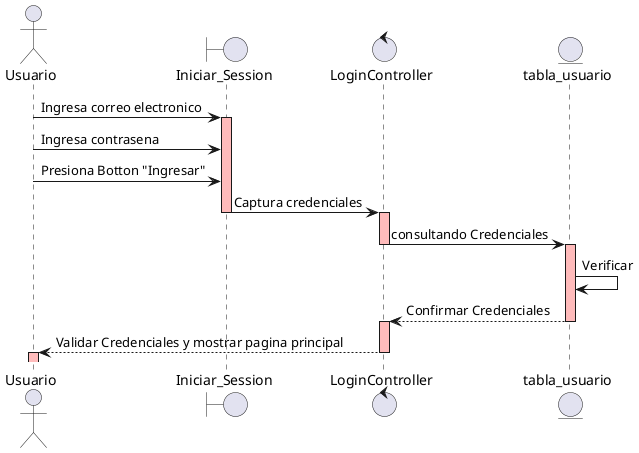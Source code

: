 @startuml
actor Usuario
boundary Iniciar_Session
control LoginController
entity tabla_usuario
Usuario -> Iniciar_Session: Ingresa correo electronico
activate Iniciar_Session #FFBBBB
Usuario -> Iniciar_Session: Ingresa contrasena
Usuario -> Iniciar_Session: Presiona Botton "Ingresar"

Iniciar_Session -> LoginController: Captura credenciales
deactivate
activate LoginController #FFBBBB
LoginController -> tabla_usuario: consultando Credenciales
deactivate
activate tabla_usuario #FFBBBB
tabla_usuario->tabla_usuario: Verificar
tabla_usuario --> LoginController: Confirmar Credenciales
deactivate
activate LoginController #FFBBBB
LoginController --> Usuario:Validar Credenciales y mostrar pagina principal
deactivate
activate Usuario #FFBBBB
deactivate
@enduml